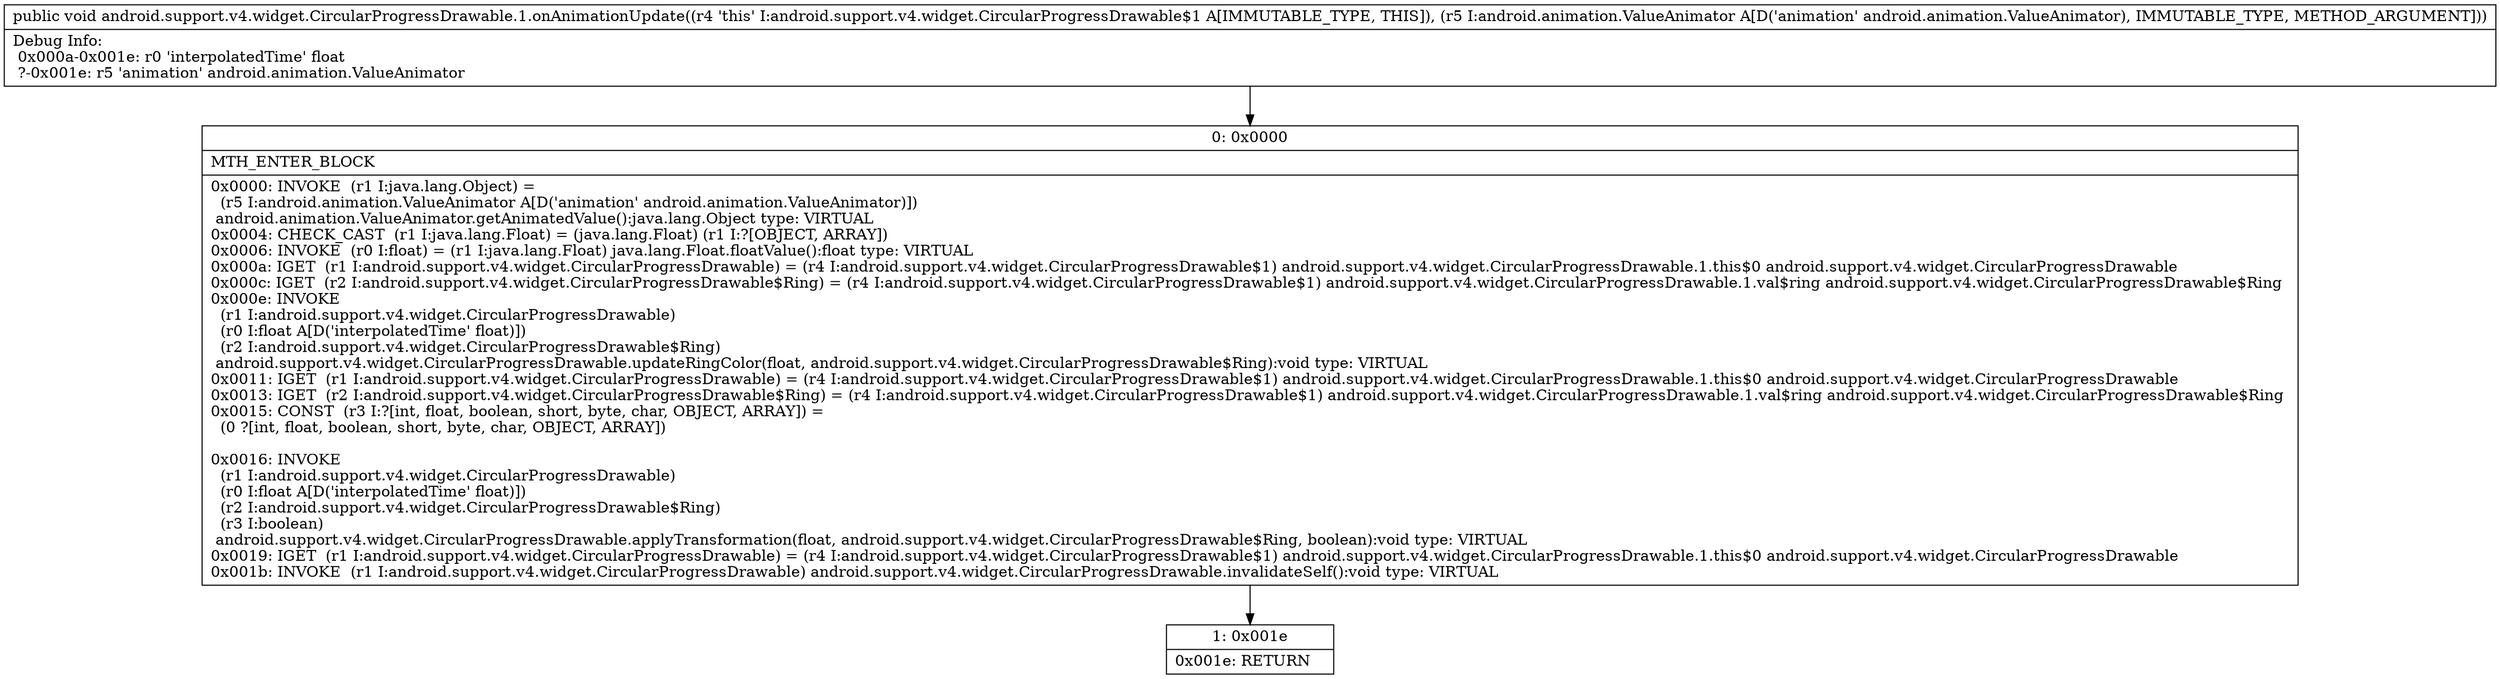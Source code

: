 digraph "CFG forandroid.support.v4.widget.CircularProgressDrawable.1.onAnimationUpdate(Landroid\/animation\/ValueAnimator;)V" {
Node_0 [shape=record,label="{0\:\ 0x0000|MTH_ENTER_BLOCK\l|0x0000: INVOKE  (r1 I:java.lang.Object) = \l  (r5 I:android.animation.ValueAnimator A[D('animation' android.animation.ValueAnimator)])\l android.animation.ValueAnimator.getAnimatedValue():java.lang.Object type: VIRTUAL \l0x0004: CHECK_CAST  (r1 I:java.lang.Float) = (java.lang.Float) (r1 I:?[OBJECT, ARRAY]) \l0x0006: INVOKE  (r0 I:float) = (r1 I:java.lang.Float) java.lang.Float.floatValue():float type: VIRTUAL \l0x000a: IGET  (r1 I:android.support.v4.widget.CircularProgressDrawable) = (r4 I:android.support.v4.widget.CircularProgressDrawable$1) android.support.v4.widget.CircularProgressDrawable.1.this$0 android.support.v4.widget.CircularProgressDrawable \l0x000c: IGET  (r2 I:android.support.v4.widget.CircularProgressDrawable$Ring) = (r4 I:android.support.v4.widget.CircularProgressDrawable$1) android.support.v4.widget.CircularProgressDrawable.1.val$ring android.support.v4.widget.CircularProgressDrawable$Ring \l0x000e: INVOKE  \l  (r1 I:android.support.v4.widget.CircularProgressDrawable)\l  (r0 I:float A[D('interpolatedTime' float)])\l  (r2 I:android.support.v4.widget.CircularProgressDrawable$Ring)\l android.support.v4.widget.CircularProgressDrawable.updateRingColor(float, android.support.v4.widget.CircularProgressDrawable$Ring):void type: VIRTUAL \l0x0011: IGET  (r1 I:android.support.v4.widget.CircularProgressDrawable) = (r4 I:android.support.v4.widget.CircularProgressDrawable$1) android.support.v4.widget.CircularProgressDrawable.1.this$0 android.support.v4.widget.CircularProgressDrawable \l0x0013: IGET  (r2 I:android.support.v4.widget.CircularProgressDrawable$Ring) = (r4 I:android.support.v4.widget.CircularProgressDrawable$1) android.support.v4.widget.CircularProgressDrawable.1.val$ring android.support.v4.widget.CircularProgressDrawable$Ring \l0x0015: CONST  (r3 I:?[int, float, boolean, short, byte, char, OBJECT, ARRAY]) = \l  (0 ?[int, float, boolean, short, byte, char, OBJECT, ARRAY])\l \l0x0016: INVOKE  \l  (r1 I:android.support.v4.widget.CircularProgressDrawable)\l  (r0 I:float A[D('interpolatedTime' float)])\l  (r2 I:android.support.v4.widget.CircularProgressDrawable$Ring)\l  (r3 I:boolean)\l android.support.v4.widget.CircularProgressDrawable.applyTransformation(float, android.support.v4.widget.CircularProgressDrawable$Ring, boolean):void type: VIRTUAL \l0x0019: IGET  (r1 I:android.support.v4.widget.CircularProgressDrawable) = (r4 I:android.support.v4.widget.CircularProgressDrawable$1) android.support.v4.widget.CircularProgressDrawable.1.this$0 android.support.v4.widget.CircularProgressDrawable \l0x001b: INVOKE  (r1 I:android.support.v4.widget.CircularProgressDrawable) android.support.v4.widget.CircularProgressDrawable.invalidateSelf():void type: VIRTUAL \l}"];
Node_1 [shape=record,label="{1\:\ 0x001e|0x001e: RETURN   \l}"];
MethodNode[shape=record,label="{public void android.support.v4.widget.CircularProgressDrawable.1.onAnimationUpdate((r4 'this' I:android.support.v4.widget.CircularProgressDrawable$1 A[IMMUTABLE_TYPE, THIS]), (r5 I:android.animation.ValueAnimator A[D('animation' android.animation.ValueAnimator), IMMUTABLE_TYPE, METHOD_ARGUMENT]))  | Debug Info:\l  0x000a\-0x001e: r0 'interpolatedTime' float\l  ?\-0x001e: r5 'animation' android.animation.ValueAnimator\l}"];
MethodNode -> Node_0;
Node_0 -> Node_1;
}

